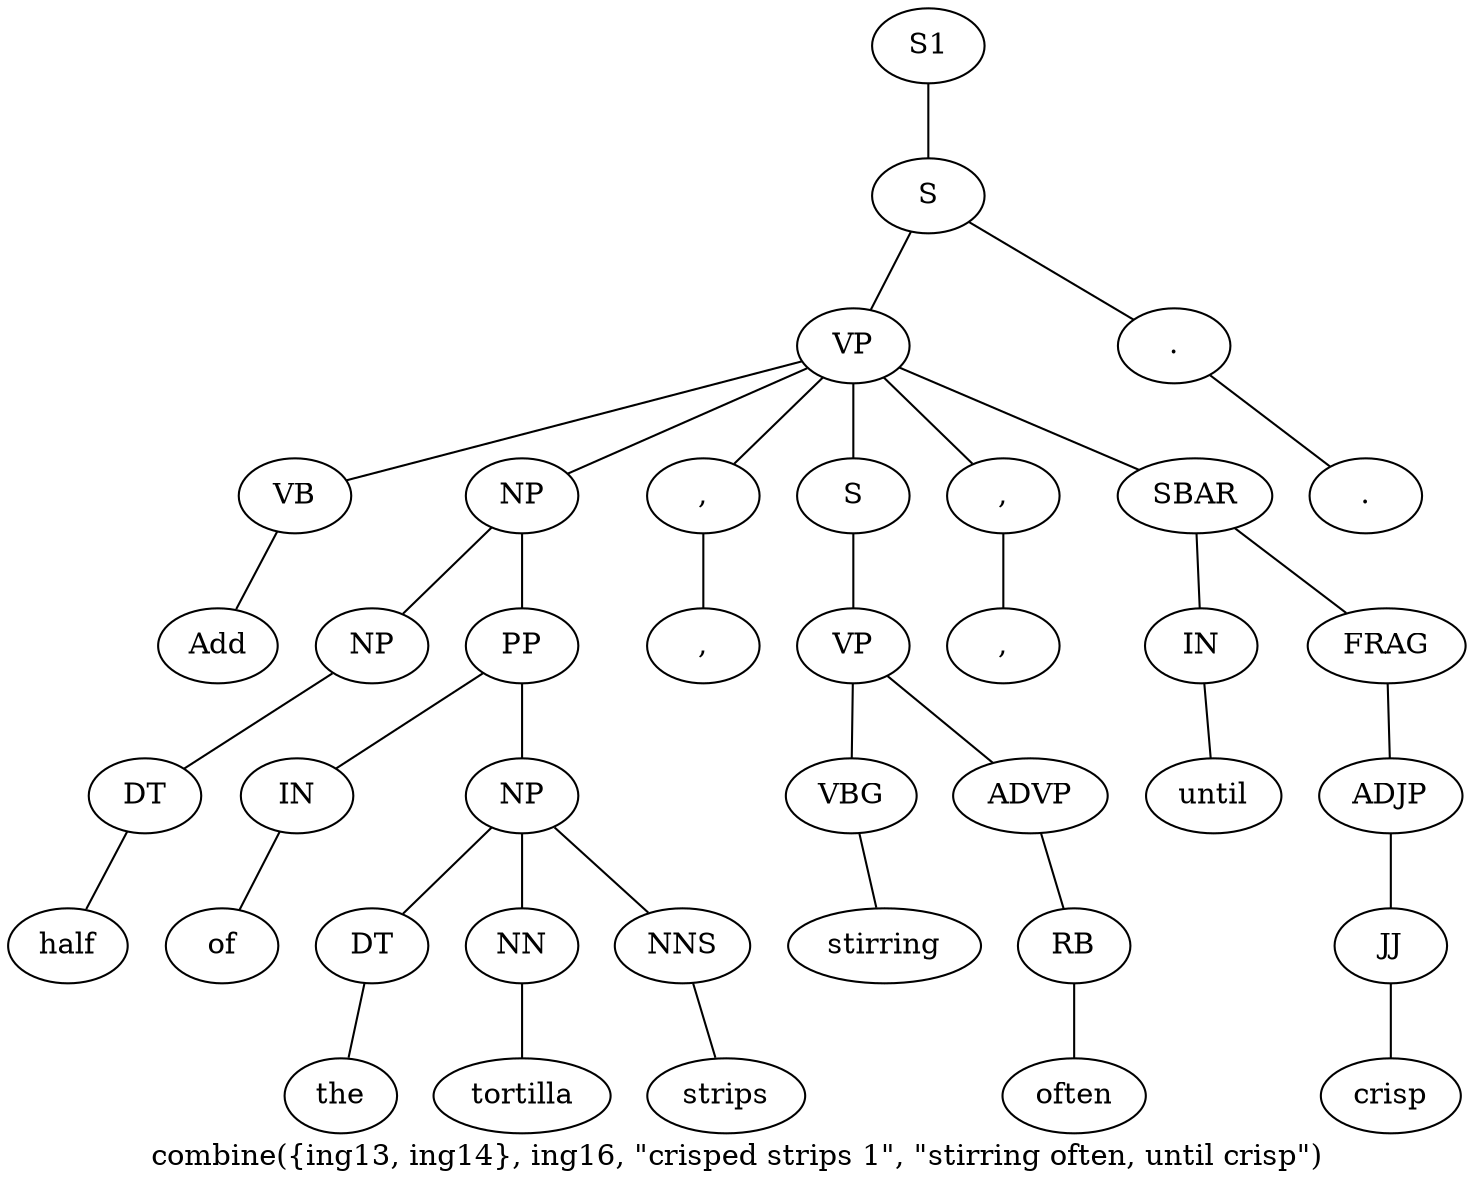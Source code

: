 graph SyntaxGraph {
	label = "combine({ing13, ing14}, ing16, \"crisped strips 1\", \"stirring often, until crisp\")";
	Node0 [label="S1"];
	Node1 [label="S"];
	Node2 [label="VP"];
	Node3 [label="VB"];
	Node4 [label="Add"];
	Node5 [label="NP"];
	Node6 [label="NP"];
	Node7 [label="DT"];
	Node8 [label="half"];
	Node9 [label="PP"];
	Node10 [label="IN"];
	Node11 [label="of"];
	Node12 [label="NP"];
	Node13 [label="DT"];
	Node14 [label="the"];
	Node15 [label="NN"];
	Node16 [label="tortilla"];
	Node17 [label="NNS"];
	Node18 [label="strips"];
	Node19 [label=","];
	Node20 [label=","];
	Node21 [label="S"];
	Node22 [label="VP"];
	Node23 [label="VBG"];
	Node24 [label="stirring"];
	Node25 [label="ADVP"];
	Node26 [label="RB"];
	Node27 [label="often"];
	Node28 [label=","];
	Node29 [label=","];
	Node30 [label="SBAR"];
	Node31 [label="IN"];
	Node32 [label="until"];
	Node33 [label="FRAG"];
	Node34 [label="ADJP"];
	Node35 [label="JJ"];
	Node36 [label="crisp"];
	Node37 [label="."];
	Node38 [label="."];

	Node0 -- Node1;
	Node1 -- Node2;
	Node1 -- Node37;
	Node2 -- Node3;
	Node2 -- Node5;
	Node2 -- Node19;
	Node2 -- Node21;
	Node2 -- Node28;
	Node2 -- Node30;
	Node3 -- Node4;
	Node5 -- Node6;
	Node5 -- Node9;
	Node6 -- Node7;
	Node7 -- Node8;
	Node9 -- Node10;
	Node9 -- Node12;
	Node10 -- Node11;
	Node12 -- Node13;
	Node12 -- Node15;
	Node12 -- Node17;
	Node13 -- Node14;
	Node15 -- Node16;
	Node17 -- Node18;
	Node19 -- Node20;
	Node21 -- Node22;
	Node22 -- Node23;
	Node22 -- Node25;
	Node23 -- Node24;
	Node25 -- Node26;
	Node26 -- Node27;
	Node28 -- Node29;
	Node30 -- Node31;
	Node30 -- Node33;
	Node31 -- Node32;
	Node33 -- Node34;
	Node34 -- Node35;
	Node35 -- Node36;
	Node37 -- Node38;
}